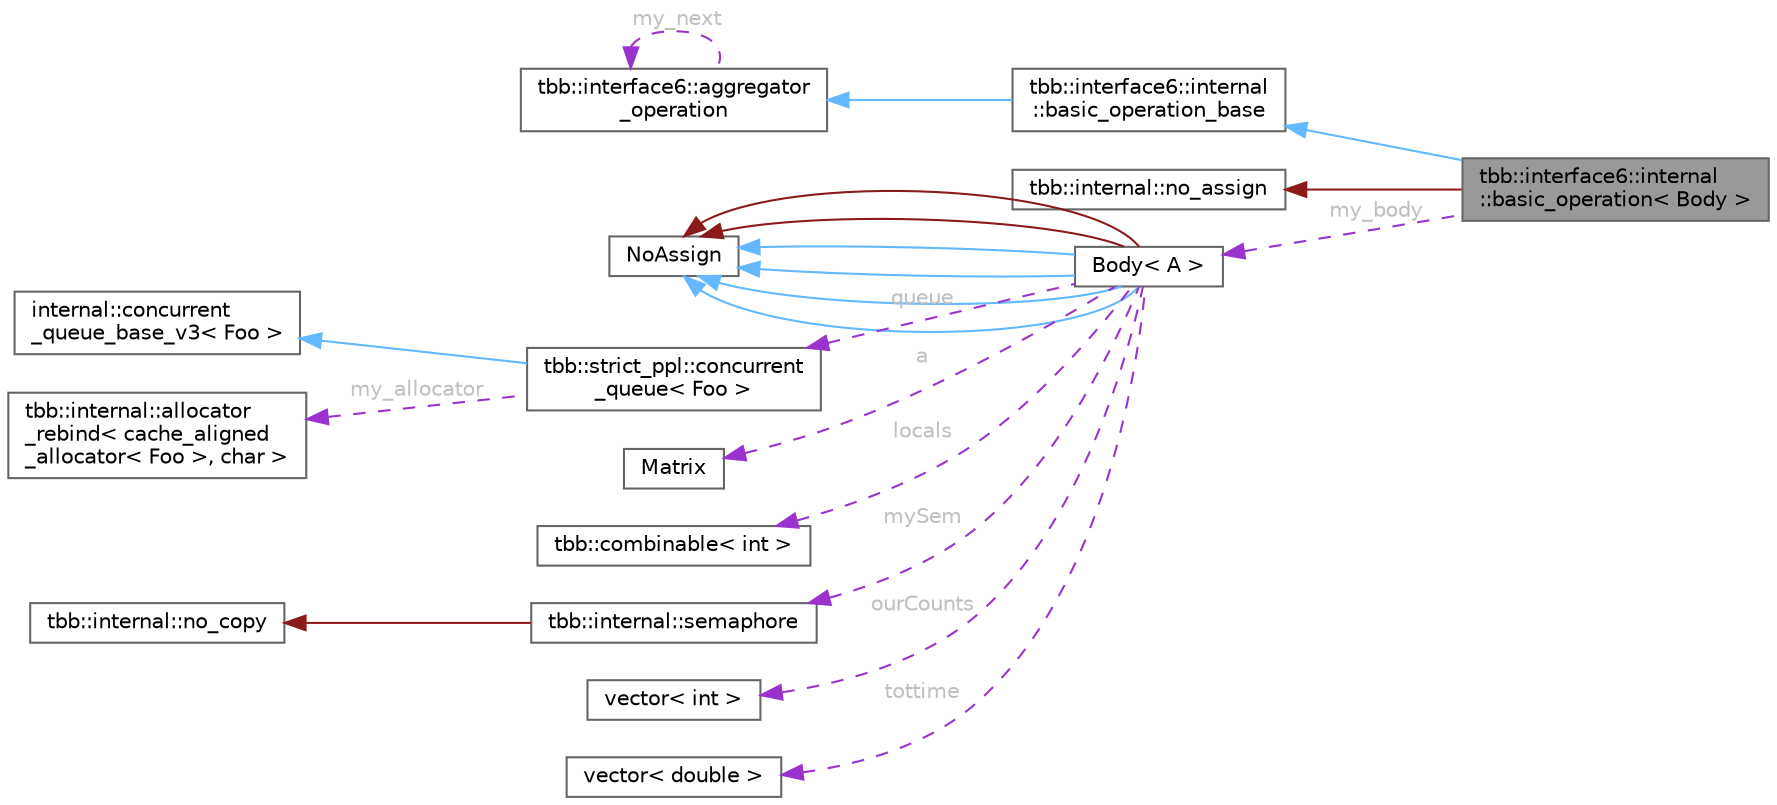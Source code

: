 digraph "tbb::interface6::internal::basic_operation&lt; Body &gt;"
{
 // LATEX_PDF_SIZE
  bgcolor="transparent";
  edge [fontname=Helvetica,fontsize=10,labelfontname=Helvetica,labelfontsize=10];
  node [fontname=Helvetica,fontsize=10,shape=box,height=0.2,width=0.4];
  rankdir="LR";
  Node1 [id="Node000001",label="tbb::interface6::internal\l::basic_operation\< Body \>",height=0.2,width=0.4,color="gray40", fillcolor="grey60", style="filled", fontcolor="black",tooltip=" "];
  Node2 -> Node1 [id="edge1_Node000001_Node000002",dir="back",color="steelblue1",style="solid",tooltip=" "];
  Node2 [id="Node000002",label="tbb::interface6::internal\l::basic_operation_base",height=0.2,width=0.4,color="gray40", fillcolor="white", style="filled",URL="$classtbb_1_1interface6_1_1internal_1_1basic__operation__base.html",tooltip=" "];
  Node3 -> Node2 [id="edge2_Node000002_Node000003",dir="back",color="steelblue1",style="solid",tooltip=" "];
  Node3 [id="Node000003",label="tbb::interface6::aggregator\l_operation",height=0.2,width=0.4,color="gray40", fillcolor="white", style="filled",URL="$classtbb_1_1interface6_1_1aggregator__operation.html",tooltip=" "];
  Node3 -> Node3 [id="edge3_Node000003_Node000003",dir="back",color="darkorchid3",style="dashed",tooltip=" ",label=" my_next",fontcolor="grey" ];
  Node4 -> Node1 [id="edge4_Node000001_Node000004",dir="back",color="firebrick4",style="solid",tooltip=" "];
  Node4 [id="Node000004",label="tbb::internal::no_assign",height=0.2,width=0.4,color="gray40", fillcolor="white", style="filled",tooltip=" "];
  Node5 -> Node1 [id="edge5_Node000001_Node000005",dir="back",color="darkorchid3",style="dashed",tooltip=" ",label=" my_body",fontcolor="grey" ];
  Node5 [id="Node000005",label="Body\< A \>",height=0.2,width=0.4,color="gray40", fillcolor="white", style="filled",URL="$class_body.html",tooltip=" "];
  Node6 -> Node5 [id="edge6_Node000005_Node000006",dir="back",color="steelblue1",style="solid",tooltip=" "];
  Node6 [id="Node000006",label="NoAssign",height=0.2,width=0.4,color="gray40", fillcolor="white", style="filled",URL="$class_no_assign.html",tooltip="Base class for prohibiting compiler-generated operator="];
  Node6 -> Node5 [id="edge7_Node000005_Node000006",dir="back",color="steelblue1",style="solid",tooltip=" "];
  Node6 -> Node5 [id="edge8_Node000005_Node000006",dir="back",color="steelblue1",style="solid",tooltip=" "];
  Node6 -> Node5 [id="edge9_Node000005_Node000006",dir="back",color="steelblue1",style="solid",tooltip=" "];
  Node6 -> Node5 [id="edge10_Node000005_Node000006",dir="back",color="firebrick4",style="solid",tooltip=" "];
  Node6 -> Node5 [id="edge11_Node000005_Node000006",dir="back",color="firebrick4",style="solid",tooltip=" "];
  Node7 -> Node5 [id="edge12_Node000005_Node000007",dir="back",color="darkorchid3",style="dashed",tooltip=" ",label=" queue",fontcolor="grey" ];
  Node7 [id="Node000007",label="tbb::strict_ppl::concurrent\l_queue\< Foo \>",height=0.2,width=0.4,color="gray40", fillcolor="white", style="filled",URL="$classtbb_1_1strict__ppl_1_1concurrent__queue.html",tooltip=" "];
  Node8 -> Node7 [id="edge13_Node000007_Node000008",dir="back",color="steelblue1",style="solid",tooltip=" "];
  Node8 [id="Node000008",label="internal::concurrent\l_queue_base_v3\< Foo \>",height=0.2,width=0.4,color="gray40", fillcolor="white", style="filled",tooltip=" "];
  Node9 -> Node7 [id="edge14_Node000007_Node000009",dir="back",color="darkorchid3",style="dashed",tooltip=" ",label=" my_allocator",fontcolor="grey" ];
  Node9 [id="Node000009",label="tbb::internal::allocator\l_rebind\< cache_aligned\l_allocator\< Foo \>, char \>",height=0.2,width=0.4,color="gray40", fillcolor="white", style="filled",URL="$structtbb_1_1internal_1_1allocator__rebind.html",tooltip=" "];
  Node10 -> Node5 [id="edge15_Node000005_Node000010",dir="back",color="darkorchid3",style="dashed",tooltip=" ",label=" a",fontcolor="grey" ];
  Node10 [id="Node000010",label="Matrix",height=0.2,width=0.4,color="gray40", fillcolor="white", style="filled",URL="$class_matrix.html",tooltip=" "];
  Node11 -> Node5 [id="edge16_Node000005_Node000011",dir="back",color="darkorchid3",style="dashed",tooltip=" ",label=" locals",fontcolor="grey" ];
  Node11 [id="Node000011",label="tbb::combinable\< int \>",height=0.2,width=0.4,color="gray40", fillcolor="white", style="filled",URL="$classtbb_1_1combinable.html",tooltip=" "];
  Node12 -> Node5 [id="edge17_Node000005_Node000012",dir="back",color="darkorchid3",style="dashed",tooltip=" ",label=" mySem",fontcolor="grey" ];
  Node12 [id="Node000012",label="tbb::internal::semaphore",height=0.2,width=0.4,color="gray40", fillcolor="white", style="filled",URL="$classtbb_1_1internal_1_1semaphore.html",tooltip="Edsger Dijkstra's counting semaphore"];
  Node13 -> Node12 [id="edge18_Node000012_Node000013",dir="back",color="firebrick4",style="solid",tooltip=" "];
  Node13 [id="Node000013",label="tbb::internal::no_copy",height=0.2,width=0.4,color="gray40", fillcolor="white", style="filled",tooltip=" "];
  Node14 -> Node5 [id="edge19_Node000005_Node000014",dir="back",color="darkorchid3",style="dashed",tooltip=" ",label=" ourCounts",fontcolor="grey" ];
  Node14 [id="Node000014",label="vector\< int \>",height=0.2,width=0.4,color="gray40", fillcolor="white", style="filled",URL="$structvector.html",tooltip=" "];
  Node15 -> Node5 [id="edge20_Node000005_Node000015",dir="back",color="darkorchid3",style="dashed",tooltip=" ",label=" tottime",fontcolor="grey" ];
  Node15 [id="Node000015",label="vector\< double \>",height=0.2,width=0.4,color="gray40", fillcolor="white", style="filled",URL="$structvector.html",tooltip=" "];
}
